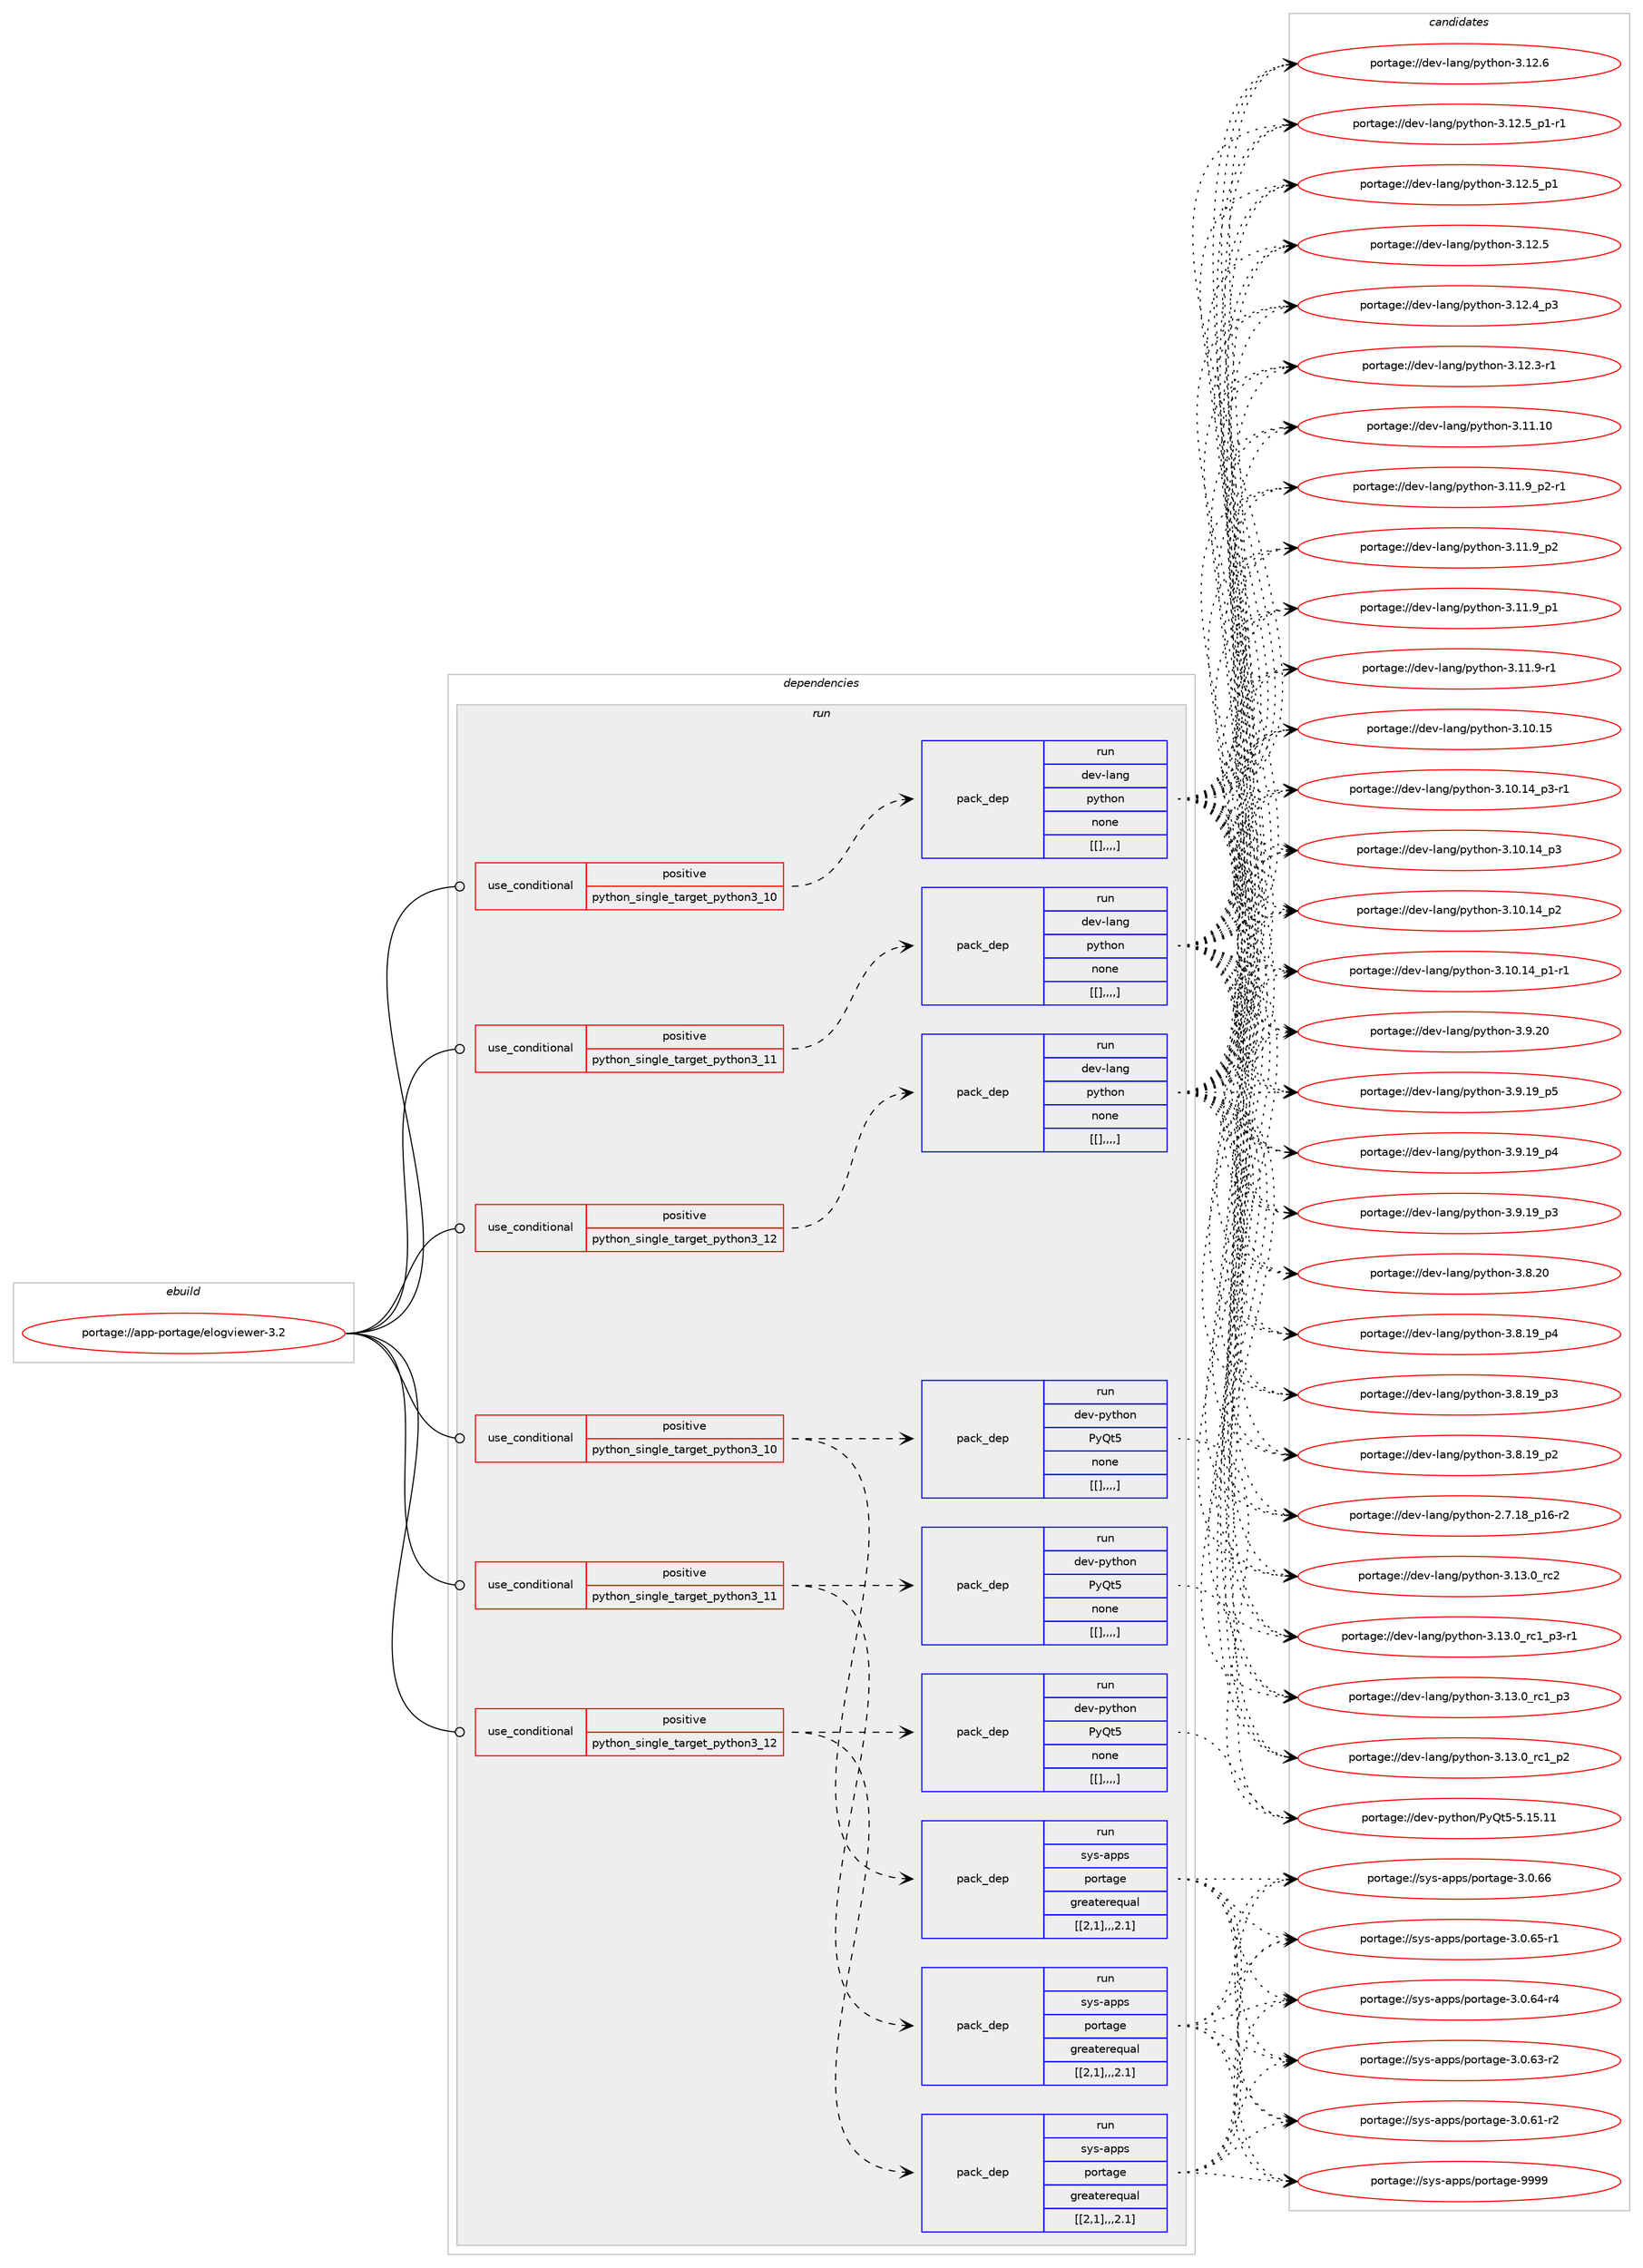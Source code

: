 digraph prolog {

# *************
# Graph options
# *************

newrank=true;
concentrate=true;
compound=true;
graph [rankdir=LR,fontname=Helvetica,fontsize=10,ranksep=1.5];#, ranksep=2.5, nodesep=0.2];
edge  [arrowhead=vee];
node  [fontname=Helvetica,fontsize=10];

# **********
# The ebuild
# **********

subgraph cluster_leftcol {
color=gray;
label=<<i>ebuild</i>>;
id [label="portage://app-portage/elogviewer-3.2", color=red, width=4, href="../app-portage/elogviewer-3.2.svg"];
}

# ****************
# The dependencies
# ****************

subgraph cluster_midcol {
color=gray;
label=<<i>dependencies</i>>;
subgraph cluster_compile {
fillcolor="#eeeeee";
style=filled;
label=<<i>compile</i>>;
}
subgraph cluster_compileandrun {
fillcolor="#eeeeee";
style=filled;
label=<<i>compile and run</i>>;
}
subgraph cluster_run {
fillcolor="#eeeeee";
style=filled;
label=<<i>run</i>>;
subgraph cond14170 {
dependency50834 [label=<<TABLE BORDER="0" CELLBORDER="1" CELLSPACING="0" CELLPADDING="4"><TR><TD ROWSPAN="3" CELLPADDING="10">use_conditional</TD></TR><TR><TD>positive</TD></TR><TR><TD>python_single_target_python3_10</TD></TR></TABLE>>, shape=none, color=red];
subgraph pack36204 {
dependency50835 [label=<<TABLE BORDER="0" CELLBORDER="1" CELLSPACING="0" CELLPADDING="4" WIDTH="220"><TR><TD ROWSPAN="6" CELLPADDING="30">pack_dep</TD></TR><TR><TD WIDTH="110">run</TD></TR><TR><TD>dev-lang</TD></TR><TR><TD>python</TD></TR><TR><TD>none</TD></TR><TR><TD>[[],,,,]</TD></TR></TABLE>>, shape=none, color=blue];
}
dependency50834:e -> dependency50835:w [weight=20,style="dashed",arrowhead="vee"];
}
id:e -> dependency50834:w [weight=20,style="solid",arrowhead="odot"];
subgraph cond14171 {
dependency50836 [label=<<TABLE BORDER="0" CELLBORDER="1" CELLSPACING="0" CELLPADDING="4"><TR><TD ROWSPAN="3" CELLPADDING="10">use_conditional</TD></TR><TR><TD>positive</TD></TR><TR><TD>python_single_target_python3_10</TD></TR></TABLE>>, shape=none, color=red];
subgraph pack36205 {
dependency50837 [label=<<TABLE BORDER="0" CELLBORDER="1" CELLSPACING="0" CELLPADDING="4" WIDTH="220"><TR><TD ROWSPAN="6" CELLPADDING="30">pack_dep</TD></TR><TR><TD WIDTH="110">run</TD></TR><TR><TD>dev-python</TD></TR><TR><TD>PyQt5</TD></TR><TR><TD>none</TD></TR><TR><TD>[[],,,,]</TD></TR></TABLE>>, shape=none, color=blue];
}
dependency50836:e -> dependency50837:w [weight=20,style="dashed",arrowhead="vee"];
subgraph pack36206 {
dependency50838 [label=<<TABLE BORDER="0" CELLBORDER="1" CELLSPACING="0" CELLPADDING="4" WIDTH="220"><TR><TD ROWSPAN="6" CELLPADDING="30">pack_dep</TD></TR><TR><TD WIDTH="110">run</TD></TR><TR><TD>sys-apps</TD></TR><TR><TD>portage</TD></TR><TR><TD>greaterequal</TD></TR><TR><TD>[[2,1],,,2.1]</TD></TR></TABLE>>, shape=none, color=blue];
}
dependency50836:e -> dependency50838:w [weight=20,style="dashed",arrowhead="vee"];
}
id:e -> dependency50836:w [weight=20,style="solid",arrowhead="odot"];
subgraph cond14172 {
dependency50839 [label=<<TABLE BORDER="0" CELLBORDER="1" CELLSPACING="0" CELLPADDING="4"><TR><TD ROWSPAN="3" CELLPADDING="10">use_conditional</TD></TR><TR><TD>positive</TD></TR><TR><TD>python_single_target_python3_11</TD></TR></TABLE>>, shape=none, color=red];
subgraph pack36207 {
dependency50840 [label=<<TABLE BORDER="0" CELLBORDER="1" CELLSPACING="0" CELLPADDING="4" WIDTH="220"><TR><TD ROWSPAN="6" CELLPADDING="30">pack_dep</TD></TR><TR><TD WIDTH="110">run</TD></TR><TR><TD>dev-lang</TD></TR><TR><TD>python</TD></TR><TR><TD>none</TD></TR><TR><TD>[[],,,,]</TD></TR></TABLE>>, shape=none, color=blue];
}
dependency50839:e -> dependency50840:w [weight=20,style="dashed",arrowhead="vee"];
}
id:e -> dependency50839:w [weight=20,style="solid",arrowhead="odot"];
subgraph cond14173 {
dependency50841 [label=<<TABLE BORDER="0" CELLBORDER="1" CELLSPACING="0" CELLPADDING="4"><TR><TD ROWSPAN="3" CELLPADDING="10">use_conditional</TD></TR><TR><TD>positive</TD></TR><TR><TD>python_single_target_python3_11</TD></TR></TABLE>>, shape=none, color=red];
subgraph pack36208 {
dependency50842 [label=<<TABLE BORDER="0" CELLBORDER="1" CELLSPACING="0" CELLPADDING="4" WIDTH="220"><TR><TD ROWSPAN="6" CELLPADDING="30">pack_dep</TD></TR><TR><TD WIDTH="110">run</TD></TR><TR><TD>dev-python</TD></TR><TR><TD>PyQt5</TD></TR><TR><TD>none</TD></TR><TR><TD>[[],,,,]</TD></TR></TABLE>>, shape=none, color=blue];
}
dependency50841:e -> dependency50842:w [weight=20,style="dashed",arrowhead="vee"];
subgraph pack36209 {
dependency50843 [label=<<TABLE BORDER="0" CELLBORDER="1" CELLSPACING="0" CELLPADDING="4" WIDTH="220"><TR><TD ROWSPAN="6" CELLPADDING="30">pack_dep</TD></TR><TR><TD WIDTH="110">run</TD></TR><TR><TD>sys-apps</TD></TR><TR><TD>portage</TD></TR><TR><TD>greaterequal</TD></TR><TR><TD>[[2,1],,,2.1]</TD></TR></TABLE>>, shape=none, color=blue];
}
dependency50841:e -> dependency50843:w [weight=20,style="dashed",arrowhead="vee"];
}
id:e -> dependency50841:w [weight=20,style="solid",arrowhead="odot"];
subgraph cond14174 {
dependency50844 [label=<<TABLE BORDER="0" CELLBORDER="1" CELLSPACING="0" CELLPADDING="4"><TR><TD ROWSPAN="3" CELLPADDING="10">use_conditional</TD></TR><TR><TD>positive</TD></TR><TR><TD>python_single_target_python3_12</TD></TR></TABLE>>, shape=none, color=red];
subgraph pack36210 {
dependency50845 [label=<<TABLE BORDER="0" CELLBORDER="1" CELLSPACING="0" CELLPADDING="4" WIDTH="220"><TR><TD ROWSPAN="6" CELLPADDING="30">pack_dep</TD></TR><TR><TD WIDTH="110">run</TD></TR><TR><TD>dev-lang</TD></TR><TR><TD>python</TD></TR><TR><TD>none</TD></TR><TR><TD>[[],,,,]</TD></TR></TABLE>>, shape=none, color=blue];
}
dependency50844:e -> dependency50845:w [weight=20,style="dashed",arrowhead="vee"];
}
id:e -> dependency50844:w [weight=20,style="solid",arrowhead="odot"];
subgraph cond14175 {
dependency50846 [label=<<TABLE BORDER="0" CELLBORDER="1" CELLSPACING="0" CELLPADDING="4"><TR><TD ROWSPAN="3" CELLPADDING="10">use_conditional</TD></TR><TR><TD>positive</TD></TR><TR><TD>python_single_target_python3_12</TD></TR></TABLE>>, shape=none, color=red];
subgraph pack36211 {
dependency50847 [label=<<TABLE BORDER="0" CELLBORDER="1" CELLSPACING="0" CELLPADDING="4" WIDTH="220"><TR><TD ROWSPAN="6" CELLPADDING="30">pack_dep</TD></TR><TR><TD WIDTH="110">run</TD></TR><TR><TD>dev-python</TD></TR><TR><TD>PyQt5</TD></TR><TR><TD>none</TD></TR><TR><TD>[[],,,,]</TD></TR></TABLE>>, shape=none, color=blue];
}
dependency50846:e -> dependency50847:w [weight=20,style="dashed",arrowhead="vee"];
subgraph pack36212 {
dependency50848 [label=<<TABLE BORDER="0" CELLBORDER="1" CELLSPACING="0" CELLPADDING="4" WIDTH="220"><TR><TD ROWSPAN="6" CELLPADDING="30">pack_dep</TD></TR><TR><TD WIDTH="110">run</TD></TR><TR><TD>sys-apps</TD></TR><TR><TD>portage</TD></TR><TR><TD>greaterequal</TD></TR><TR><TD>[[2,1],,,2.1]</TD></TR></TABLE>>, shape=none, color=blue];
}
dependency50846:e -> dependency50848:w [weight=20,style="dashed",arrowhead="vee"];
}
id:e -> dependency50846:w [weight=20,style="solid",arrowhead="odot"];
}
}

# **************
# The candidates
# **************

subgraph cluster_choices {
rank=same;
color=gray;
label=<<i>candidates</i>>;

subgraph choice36204 {
color=black;
nodesep=1;
choice10010111845108971101034711212111610411111045514649514648951149950 [label="portage://dev-lang/python-3.13.0_rc2", color=red, width=4,href="../dev-lang/python-3.13.0_rc2.svg"];
choice1001011184510897110103471121211161041111104551464951464895114994995112514511449 [label="portage://dev-lang/python-3.13.0_rc1_p3-r1", color=red, width=4,href="../dev-lang/python-3.13.0_rc1_p3-r1.svg"];
choice100101118451089711010347112121116104111110455146495146489511499499511251 [label="portage://dev-lang/python-3.13.0_rc1_p3", color=red, width=4,href="../dev-lang/python-3.13.0_rc1_p3.svg"];
choice100101118451089711010347112121116104111110455146495146489511499499511250 [label="portage://dev-lang/python-3.13.0_rc1_p2", color=red, width=4,href="../dev-lang/python-3.13.0_rc1_p2.svg"];
choice10010111845108971101034711212111610411111045514649504654 [label="portage://dev-lang/python-3.12.6", color=red, width=4,href="../dev-lang/python-3.12.6.svg"];
choice1001011184510897110103471121211161041111104551464950465395112494511449 [label="portage://dev-lang/python-3.12.5_p1-r1", color=red, width=4,href="../dev-lang/python-3.12.5_p1-r1.svg"];
choice100101118451089711010347112121116104111110455146495046539511249 [label="portage://dev-lang/python-3.12.5_p1", color=red, width=4,href="../dev-lang/python-3.12.5_p1.svg"];
choice10010111845108971101034711212111610411111045514649504653 [label="portage://dev-lang/python-3.12.5", color=red, width=4,href="../dev-lang/python-3.12.5.svg"];
choice100101118451089711010347112121116104111110455146495046529511251 [label="portage://dev-lang/python-3.12.4_p3", color=red, width=4,href="../dev-lang/python-3.12.4_p3.svg"];
choice100101118451089711010347112121116104111110455146495046514511449 [label="portage://dev-lang/python-3.12.3-r1", color=red, width=4,href="../dev-lang/python-3.12.3-r1.svg"];
choice1001011184510897110103471121211161041111104551464949464948 [label="portage://dev-lang/python-3.11.10", color=red, width=4,href="../dev-lang/python-3.11.10.svg"];
choice1001011184510897110103471121211161041111104551464949465795112504511449 [label="portage://dev-lang/python-3.11.9_p2-r1", color=red, width=4,href="../dev-lang/python-3.11.9_p2-r1.svg"];
choice100101118451089711010347112121116104111110455146494946579511250 [label="portage://dev-lang/python-3.11.9_p2", color=red, width=4,href="../dev-lang/python-3.11.9_p2.svg"];
choice100101118451089711010347112121116104111110455146494946579511249 [label="portage://dev-lang/python-3.11.9_p1", color=red, width=4,href="../dev-lang/python-3.11.9_p1.svg"];
choice100101118451089711010347112121116104111110455146494946574511449 [label="portage://dev-lang/python-3.11.9-r1", color=red, width=4,href="../dev-lang/python-3.11.9-r1.svg"];
choice1001011184510897110103471121211161041111104551464948464953 [label="portage://dev-lang/python-3.10.15", color=red, width=4,href="../dev-lang/python-3.10.15.svg"];
choice100101118451089711010347112121116104111110455146494846495295112514511449 [label="portage://dev-lang/python-3.10.14_p3-r1", color=red, width=4,href="../dev-lang/python-3.10.14_p3-r1.svg"];
choice10010111845108971101034711212111610411111045514649484649529511251 [label="portage://dev-lang/python-3.10.14_p3", color=red, width=4,href="../dev-lang/python-3.10.14_p3.svg"];
choice10010111845108971101034711212111610411111045514649484649529511250 [label="portage://dev-lang/python-3.10.14_p2", color=red, width=4,href="../dev-lang/python-3.10.14_p2.svg"];
choice100101118451089711010347112121116104111110455146494846495295112494511449 [label="portage://dev-lang/python-3.10.14_p1-r1", color=red, width=4,href="../dev-lang/python-3.10.14_p1-r1.svg"];
choice10010111845108971101034711212111610411111045514657465048 [label="portage://dev-lang/python-3.9.20", color=red, width=4,href="../dev-lang/python-3.9.20.svg"];
choice100101118451089711010347112121116104111110455146574649579511253 [label="portage://dev-lang/python-3.9.19_p5", color=red, width=4,href="../dev-lang/python-3.9.19_p5.svg"];
choice100101118451089711010347112121116104111110455146574649579511252 [label="portage://dev-lang/python-3.9.19_p4", color=red, width=4,href="../dev-lang/python-3.9.19_p4.svg"];
choice100101118451089711010347112121116104111110455146574649579511251 [label="portage://dev-lang/python-3.9.19_p3", color=red, width=4,href="../dev-lang/python-3.9.19_p3.svg"];
choice10010111845108971101034711212111610411111045514656465048 [label="portage://dev-lang/python-3.8.20", color=red, width=4,href="../dev-lang/python-3.8.20.svg"];
choice100101118451089711010347112121116104111110455146564649579511252 [label="portage://dev-lang/python-3.8.19_p4", color=red, width=4,href="../dev-lang/python-3.8.19_p4.svg"];
choice100101118451089711010347112121116104111110455146564649579511251 [label="portage://dev-lang/python-3.8.19_p3", color=red, width=4,href="../dev-lang/python-3.8.19_p3.svg"];
choice100101118451089711010347112121116104111110455146564649579511250 [label="portage://dev-lang/python-3.8.19_p2", color=red, width=4,href="../dev-lang/python-3.8.19_p2.svg"];
choice100101118451089711010347112121116104111110455046554649569511249544511450 [label="portage://dev-lang/python-2.7.18_p16-r2", color=red, width=4,href="../dev-lang/python-2.7.18_p16-r2.svg"];
dependency50835:e -> choice10010111845108971101034711212111610411111045514649514648951149950:w [style=dotted,weight="100"];
dependency50835:e -> choice1001011184510897110103471121211161041111104551464951464895114994995112514511449:w [style=dotted,weight="100"];
dependency50835:e -> choice100101118451089711010347112121116104111110455146495146489511499499511251:w [style=dotted,weight="100"];
dependency50835:e -> choice100101118451089711010347112121116104111110455146495146489511499499511250:w [style=dotted,weight="100"];
dependency50835:e -> choice10010111845108971101034711212111610411111045514649504654:w [style=dotted,weight="100"];
dependency50835:e -> choice1001011184510897110103471121211161041111104551464950465395112494511449:w [style=dotted,weight="100"];
dependency50835:e -> choice100101118451089711010347112121116104111110455146495046539511249:w [style=dotted,weight="100"];
dependency50835:e -> choice10010111845108971101034711212111610411111045514649504653:w [style=dotted,weight="100"];
dependency50835:e -> choice100101118451089711010347112121116104111110455146495046529511251:w [style=dotted,weight="100"];
dependency50835:e -> choice100101118451089711010347112121116104111110455146495046514511449:w [style=dotted,weight="100"];
dependency50835:e -> choice1001011184510897110103471121211161041111104551464949464948:w [style=dotted,weight="100"];
dependency50835:e -> choice1001011184510897110103471121211161041111104551464949465795112504511449:w [style=dotted,weight="100"];
dependency50835:e -> choice100101118451089711010347112121116104111110455146494946579511250:w [style=dotted,weight="100"];
dependency50835:e -> choice100101118451089711010347112121116104111110455146494946579511249:w [style=dotted,weight="100"];
dependency50835:e -> choice100101118451089711010347112121116104111110455146494946574511449:w [style=dotted,weight="100"];
dependency50835:e -> choice1001011184510897110103471121211161041111104551464948464953:w [style=dotted,weight="100"];
dependency50835:e -> choice100101118451089711010347112121116104111110455146494846495295112514511449:w [style=dotted,weight="100"];
dependency50835:e -> choice10010111845108971101034711212111610411111045514649484649529511251:w [style=dotted,weight="100"];
dependency50835:e -> choice10010111845108971101034711212111610411111045514649484649529511250:w [style=dotted,weight="100"];
dependency50835:e -> choice100101118451089711010347112121116104111110455146494846495295112494511449:w [style=dotted,weight="100"];
dependency50835:e -> choice10010111845108971101034711212111610411111045514657465048:w [style=dotted,weight="100"];
dependency50835:e -> choice100101118451089711010347112121116104111110455146574649579511253:w [style=dotted,weight="100"];
dependency50835:e -> choice100101118451089711010347112121116104111110455146574649579511252:w [style=dotted,weight="100"];
dependency50835:e -> choice100101118451089711010347112121116104111110455146574649579511251:w [style=dotted,weight="100"];
dependency50835:e -> choice10010111845108971101034711212111610411111045514656465048:w [style=dotted,weight="100"];
dependency50835:e -> choice100101118451089711010347112121116104111110455146564649579511252:w [style=dotted,weight="100"];
dependency50835:e -> choice100101118451089711010347112121116104111110455146564649579511251:w [style=dotted,weight="100"];
dependency50835:e -> choice100101118451089711010347112121116104111110455146564649579511250:w [style=dotted,weight="100"];
dependency50835:e -> choice100101118451089711010347112121116104111110455046554649569511249544511450:w [style=dotted,weight="100"];
}
subgraph choice36205 {
color=black;
nodesep=1;
choice10010111845112121116104111110478012181116534553464953464949 [label="portage://dev-python/PyQt5-5.15.11", color=red, width=4,href="../dev-python/PyQt5-5.15.11.svg"];
dependency50837:e -> choice10010111845112121116104111110478012181116534553464953464949:w [style=dotted,weight="100"];
}
subgraph choice36206 {
color=black;
nodesep=1;
choice115121115459711211211547112111114116971031014557575757 [label="portage://sys-apps/portage-9999", color=red, width=4,href="../sys-apps/portage-9999.svg"];
choice1151211154597112112115471121111141169710310145514648465454 [label="portage://sys-apps/portage-3.0.66", color=red, width=4,href="../sys-apps/portage-3.0.66.svg"];
choice11512111545971121121154711211111411697103101455146484654534511449 [label="portage://sys-apps/portage-3.0.65-r1", color=red, width=4,href="../sys-apps/portage-3.0.65-r1.svg"];
choice11512111545971121121154711211111411697103101455146484654524511452 [label="portage://sys-apps/portage-3.0.64-r4", color=red, width=4,href="../sys-apps/portage-3.0.64-r4.svg"];
choice11512111545971121121154711211111411697103101455146484654514511450 [label="portage://sys-apps/portage-3.0.63-r2", color=red, width=4,href="../sys-apps/portage-3.0.63-r2.svg"];
choice11512111545971121121154711211111411697103101455146484654494511450 [label="portage://sys-apps/portage-3.0.61-r2", color=red, width=4,href="../sys-apps/portage-3.0.61-r2.svg"];
dependency50838:e -> choice115121115459711211211547112111114116971031014557575757:w [style=dotted,weight="100"];
dependency50838:e -> choice1151211154597112112115471121111141169710310145514648465454:w [style=dotted,weight="100"];
dependency50838:e -> choice11512111545971121121154711211111411697103101455146484654534511449:w [style=dotted,weight="100"];
dependency50838:e -> choice11512111545971121121154711211111411697103101455146484654524511452:w [style=dotted,weight="100"];
dependency50838:e -> choice11512111545971121121154711211111411697103101455146484654514511450:w [style=dotted,weight="100"];
dependency50838:e -> choice11512111545971121121154711211111411697103101455146484654494511450:w [style=dotted,weight="100"];
}
subgraph choice36207 {
color=black;
nodesep=1;
choice10010111845108971101034711212111610411111045514649514648951149950 [label="portage://dev-lang/python-3.13.0_rc2", color=red, width=4,href="../dev-lang/python-3.13.0_rc2.svg"];
choice1001011184510897110103471121211161041111104551464951464895114994995112514511449 [label="portage://dev-lang/python-3.13.0_rc1_p3-r1", color=red, width=4,href="../dev-lang/python-3.13.0_rc1_p3-r1.svg"];
choice100101118451089711010347112121116104111110455146495146489511499499511251 [label="portage://dev-lang/python-3.13.0_rc1_p3", color=red, width=4,href="../dev-lang/python-3.13.0_rc1_p3.svg"];
choice100101118451089711010347112121116104111110455146495146489511499499511250 [label="portage://dev-lang/python-3.13.0_rc1_p2", color=red, width=4,href="../dev-lang/python-3.13.0_rc1_p2.svg"];
choice10010111845108971101034711212111610411111045514649504654 [label="portage://dev-lang/python-3.12.6", color=red, width=4,href="../dev-lang/python-3.12.6.svg"];
choice1001011184510897110103471121211161041111104551464950465395112494511449 [label="portage://dev-lang/python-3.12.5_p1-r1", color=red, width=4,href="../dev-lang/python-3.12.5_p1-r1.svg"];
choice100101118451089711010347112121116104111110455146495046539511249 [label="portage://dev-lang/python-3.12.5_p1", color=red, width=4,href="../dev-lang/python-3.12.5_p1.svg"];
choice10010111845108971101034711212111610411111045514649504653 [label="portage://dev-lang/python-3.12.5", color=red, width=4,href="../dev-lang/python-3.12.5.svg"];
choice100101118451089711010347112121116104111110455146495046529511251 [label="portage://dev-lang/python-3.12.4_p3", color=red, width=4,href="../dev-lang/python-3.12.4_p3.svg"];
choice100101118451089711010347112121116104111110455146495046514511449 [label="portage://dev-lang/python-3.12.3-r1", color=red, width=4,href="../dev-lang/python-3.12.3-r1.svg"];
choice1001011184510897110103471121211161041111104551464949464948 [label="portage://dev-lang/python-3.11.10", color=red, width=4,href="../dev-lang/python-3.11.10.svg"];
choice1001011184510897110103471121211161041111104551464949465795112504511449 [label="portage://dev-lang/python-3.11.9_p2-r1", color=red, width=4,href="../dev-lang/python-3.11.9_p2-r1.svg"];
choice100101118451089711010347112121116104111110455146494946579511250 [label="portage://dev-lang/python-3.11.9_p2", color=red, width=4,href="../dev-lang/python-3.11.9_p2.svg"];
choice100101118451089711010347112121116104111110455146494946579511249 [label="portage://dev-lang/python-3.11.9_p1", color=red, width=4,href="../dev-lang/python-3.11.9_p1.svg"];
choice100101118451089711010347112121116104111110455146494946574511449 [label="portage://dev-lang/python-3.11.9-r1", color=red, width=4,href="../dev-lang/python-3.11.9-r1.svg"];
choice1001011184510897110103471121211161041111104551464948464953 [label="portage://dev-lang/python-3.10.15", color=red, width=4,href="../dev-lang/python-3.10.15.svg"];
choice100101118451089711010347112121116104111110455146494846495295112514511449 [label="portage://dev-lang/python-3.10.14_p3-r1", color=red, width=4,href="../dev-lang/python-3.10.14_p3-r1.svg"];
choice10010111845108971101034711212111610411111045514649484649529511251 [label="portage://dev-lang/python-3.10.14_p3", color=red, width=4,href="../dev-lang/python-3.10.14_p3.svg"];
choice10010111845108971101034711212111610411111045514649484649529511250 [label="portage://dev-lang/python-3.10.14_p2", color=red, width=4,href="../dev-lang/python-3.10.14_p2.svg"];
choice100101118451089711010347112121116104111110455146494846495295112494511449 [label="portage://dev-lang/python-3.10.14_p1-r1", color=red, width=4,href="../dev-lang/python-3.10.14_p1-r1.svg"];
choice10010111845108971101034711212111610411111045514657465048 [label="portage://dev-lang/python-3.9.20", color=red, width=4,href="../dev-lang/python-3.9.20.svg"];
choice100101118451089711010347112121116104111110455146574649579511253 [label="portage://dev-lang/python-3.9.19_p5", color=red, width=4,href="../dev-lang/python-3.9.19_p5.svg"];
choice100101118451089711010347112121116104111110455146574649579511252 [label="portage://dev-lang/python-3.9.19_p4", color=red, width=4,href="../dev-lang/python-3.9.19_p4.svg"];
choice100101118451089711010347112121116104111110455146574649579511251 [label="portage://dev-lang/python-3.9.19_p3", color=red, width=4,href="../dev-lang/python-3.9.19_p3.svg"];
choice10010111845108971101034711212111610411111045514656465048 [label="portage://dev-lang/python-3.8.20", color=red, width=4,href="../dev-lang/python-3.8.20.svg"];
choice100101118451089711010347112121116104111110455146564649579511252 [label="portage://dev-lang/python-3.8.19_p4", color=red, width=4,href="../dev-lang/python-3.8.19_p4.svg"];
choice100101118451089711010347112121116104111110455146564649579511251 [label="portage://dev-lang/python-3.8.19_p3", color=red, width=4,href="../dev-lang/python-3.8.19_p3.svg"];
choice100101118451089711010347112121116104111110455146564649579511250 [label="portage://dev-lang/python-3.8.19_p2", color=red, width=4,href="../dev-lang/python-3.8.19_p2.svg"];
choice100101118451089711010347112121116104111110455046554649569511249544511450 [label="portage://dev-lang/python-2.7.18_p16-r2", color=red, width=4,href="../dev-lang/python-2.7.18_p16-r2.svg"];
dependency50840:e -> choice10010111845108971101034711212111610411111045514649514648951149950:w [style=dotted,weight="100"];
dependency50840:e -> choice1001011184510897110103471121211161041111104551464951464895114994995112514511449:w [style=dotted,weight="100"];
dependency50840:e -> choice100101118451089711010347112121116104111110455146495146489511499499511251:w [style=dotted,weight="100"];
dependency50840:e -> choice100101118451089711010347112121116104111110455146495146489511499499511250:w [style=dotted,weight="100"];
dependency50840:e -> choice10010111845108971101034711212111610411111045514649504654:w [style=dotted,weight="100"];
dependency50840:e -> choice1001011184510897110103471121211161041111104551464950465395112494511449:w [style=dotted,weight="100"];
dependency50840:e -> choice100101118451089711010347112121116104111110455146495046539511249:w [style=dotted,weight="100"];
dependency50840:e -> choice10010111845108971101034711212111610411111045514649504653:w [style=dotted,weight="100"];
dependency50840:e -> choice100101118451089711010347112121116104111110455146495046529511251:w [style=dotted,weight="100"];
dependency50840:e -> choice100101118451089711010347112121116104111110455146495046514511449:w [style=dotted,weight="100"];
dependency50840:e -> choice1001011184510897110103471121211161041111104551464949464948:w [style=dotted,weight="100"];
dependency50840:e -> choice1001011184510897110103471121211161041111104551464949465795112504511449:w [style=dotted,weight="100"];
dependency50840:e -> choice100101118451089711010347112121116104111110455146494946579511250:w [style=dotted,weight="100"];
dependency50840:e -> choice100101118451089711010347112121116104111110455146494946579511249:w [style=dotted,weight="100"];
dependency50840:e -> choice100101118451089711010347112121116104111110455146494946574511449:w [style=dotted,weight="100"];
dependency50840:e -> choice1001011184510897110103471121211161041111104551464948464953:w [style=dotted,weight="100"];
dependency50840:e -> choice100101118451089711010347112121116104111110455146494846495295112514511449:w [style=dotted,weight="100"];
dependency50840:e -> choice10010111845108971101034711212111610411111045514649484649529511251:w [style=dotted,weight="100"];
dependency50840:e -> choice10010111845108971101034711212111610411111045514649484649529511250:w [style=dotted,weight="100"];
dependency50840:e -> choice100101118451089711010347112121116104111110455146494846495295112494511449:w [style=dotted,weight="100"];
dependency50840:e -> choice10010111845108971101034711212111610411111045514657465048:w [style=dotted,weight="100"];
dependency50840:e -> choice100101118451089711010347112121116104111110455146574649579511253:w [style=dotted,weight="100"];
dependency50840:e -> choice100101118451089711010347112121116104111110455146574649579511252:w [style=dotted,weight="100"];
dependency50840:e -> choice100101118451089711010347112121116104111110455146574649579511251:w [style=dotted,weight="100"];
dependency50840:e -> choice10010111845108971101034711212111610411111045514656465048:w [style=dotted,weight="100"];
dependency50840:e -> choice100101118451089711010347112121116104111110455146564649579511252:w [style=dotted,weight="100"];
dependency50840:e -> choice100101118451089711010347112121116104111110455146564649579511251:w [style=dotted,weight="100"];
dependency50840:e -> choice100101118451089711010347112121116104111110455146564649579511250:w [style=dotted,weight="100"];
dependency50840:e -> choice100101118451089711010347112121116104111110455046554649569511249544511450:w [style=dotted,weight="100"];
}
subgraph choice36208 {
color=black;
nodesep=1;
choice10010111845112121116104111110478012181116534553464953464949 [label="portage://dev-python/PyQt5-5.15.11", color=red, width=4,href="../dev-python/PyQt5-5.15.11.svg"];
dependency50842:e -> choice10010111845112121116104111110478012181116534553464953464949:w [style=dotted,weight="100"];
}
subgraph choice36209 {
color=black;
nodesep=1;
choice115121115459711211211547112111114116971031014557575757 [label="portage://sys-apps/portage-9999", color=red, width=4,href="../sys-apps/portage-9999.svg"];
choice1151211154597112112115471121111141169710310145514648465454 [label="portage://sys-apps/portage-3.0.66", color=red, width=4,href="../sys-apps/portage-3.0.66.svg"];
choice11512111545971121121154711211111411697103101455146484654534511449 [label="portage://sys-apps/portage-3.0.65-r1", color=red, width=4,href="../sys-apps/portage-3.0.65-r1.svg"];
choice11512111545971121121154711211111411697103101455146484654524511452 [label="portage://sys-apps/portage-3.0.64-r4", color=red, width=4,href="../sys-apps/portage-3.0.64-r4.svg"];
choice11512111545971121121154711211111411697103101455146484654514511450 [label="portage://sys-apps/portage-3.0.63-r2", color=red, width=4,href="../sys-apps/portage-3.0.63-r2.svg"];
choice11512111545971121121154711211111411697103101455146484654494511450 [label="portage://sys-apps/portage-3.0.61-r2", color=red, width=4,href="../sys-apps/portage-3.0.61-r2.svg"];
dependency50843:e -> choice115121115459711211211547112111114116971031014557575757:w [style=dotted,weight="100"];
dependency50843:e -> choice1151211154597112112115471121111141169710310145514648465454:w [style=dotted,weight="100"];
dependency50843:e -> choice11512111545971121121154711211111411697103101455146484654534511449:w [style=dotted,weight="100"];
dependency50843:e -> choice11512111545971121121154711211111411697103101455146484654524511452:w [style=dotted,weight="100"];
dependency50843:e -> choice11512111545971121121154711211111411697103101455146484654514511450:w [style=dotted,weight="100"];
dependency50843:e -> choice11512111545971121121154711211111411697103101455146484654494511450:w [style=dotted,weight="100"];
}
subgraph choice36210 {
color=black;
nodesep=1;
choice10010111845108971101034711212111610411111045514649514648951149950 [label="portage://dev-lang/python-3.13.0_rc2", color=red, width=4,href="../dev-lang/python-3.13.0_rc2.svg"];
choice1001011184510897110103471121211161041111104551464951464895114994995112514511449 [label="portage://dev-lang/python-3.13.0_rc1_p3-r1", color=red, width=4,href="../dev-lang/python-3.13.0_rc1_p3-r1.svg"];
choice100101118451089711010347112121116104111110455146495146489511499499511251 [label="portage://dev-lang/python-3.13.0_rc1_p3", color=red, width=4,href="../dev-lang/python-3.13.0_rc1_p3.svg"];
choice100101118451089711010347112121116104111110455146495146489511499499511250 [label="portage://dev-lang/python-3.13.0_rc1_p2", color=red, width=4,href="../dev-lang/python-3.13.0_rc1_p2.svg"];
choice10010111845108971101034711212111610411111045514649504654 [label="portage://dev-lang/python-3.12.6", color=red, width=4,href="../dev-lang/python-3.12.6.svg"];
choice1001011184510897110103471121211161041111104551464950465395112494511449 [label="portage://dev-lang/python-3.12.5_p1-r1", color=red, width=4,href="../dev-lang/python-3.12.5_p1-r1.svg"];
choice100101118451089711010347112121116104111110455146495046539511249 [label="portage://dev-lang/python-3.12.5_p1", color=red, width=4,href="../dev-lang/python-3.12.5_p1.svg"];
choice10010111845108971101034711212111610411111045514649504653 [label="portage://dev-lang/python-3.12.5", color=red, width=4,href="../dev-lang/python-3.12.5.svg"];
choice100101118451089711010347112121116104111110455146495046529511251 [label="portage://dev-lang/python-3.12.4_p3", color=red, width=4,href="../dev-lang/python-3.12.4_p3.svg"];
choice100101118451089711010347112121116104111110455146495046514511449 [label="portage://dev-lang/python-3.12.3-r1", color=red, width=4,href="../dev-lang/python-3.12.3-r1.svg"];
choice1001011184510897110103471121211161041111104551464949464948 [label="portage://dev-lang/python-3.11.10", color=red, width=4,href="../dev-lang/python-3.11.10.svg"];
choice1001011184510897110103471121211161041111104551464949465795112504511449 [label="portage://dev-lang/python-3.11.9_p2-r1", color=red, width=4,href="../dev-lang/python-3.11.9_p2-r1.svg"];
choice100101118451089711010347112121116104111110455146494946579511250 [label="portage://dev-lang/python-3.11.9_p2", color=red, width=4,href="../dev-lang/python-3.11.9_p2.svg"];
choice100101118451089711010347112121116104111110455146494946579511249 [label="portage://dev-lang/python-3.11.9_p1", color=red, width=4,href="../dev-lang/python-3.11.9_p1.svg"];
choice100101118451089711010347112121116104111110455146494946574511449 [label="portage://dev-lang/python-3.11.9-r1", color=red, width=4,href="../dev-lang/python-3.11.9-r1.svg"];
choice1001011184510897110103471121211161041111104551464948464953 [label="portage://dev-lang/python-3.10.15", color=red, width=4,href="../dev-lang/python-3.10.15.svg"];
choice100101118451089711010347112121116104111110455146494846495295112514511449 [label="portage://dev-lang/python-3.10.14_p3-r1", color=red, width=4,href="../dev-lang/python-3.10.14_p3-r1.svg"];
choice10010111845108971101034711212111610411111045514649484649529511251 [label="portage://dev-lang/python-3.10.14_p3", color=red, width=4,href="../dev-lang/python-3.10.14_p3.svg"];
choice10010111845108971101034711212111610411111045514649484649529511250 [label="portage://dev-lang/python-3.10.14_p2", color=red, width=4,href="../dev-lang/python-3.10.14_p2.svg"];
choice100101118451089711010347112121116104111110455146494846495295112494511449 [label="portage://dev-lang/python-3.10.14_p1-r1", color=red, width=4,href="../dev-lang/python-3.10.14_p1-r1.svg"];
choice10010111845108971101034711212111610411111045514657465048 [label="portage://dev-lang/python-3.9.20", color=red, width=4,href="../dev-lang/python-3.9.20.svg"];
choice100101118451089711010347112121116104111110455146574649579511253 [label="portage://dev-lang/python-3.9.19_p5", color=red, width=4,href="../dev-lang/python-3.9.19_p5.svg"];
choice100101118451089711010347112121116104111110455146574649579511252 [label="portage://dev-lang/python-3.9.19_p4", color=red, width=4,href="../dev-lang/python-3.9.19_p4.svg"];
choice100101118451089711010347112121116104111110455146574649579511251 [label="portage://dev-lang/python-3.9.19_p3", color=red, width=4,href="../dev-lang/python-3.9.19_p3.svg"];
choice10010111845108971101034711212111610411111045514656465048 [label="portage://dev-lang/python-3.8.20", color=red, width=4,href="../dev-lang/python-3.8.20.svg"];
choice100101118451089711010347112121116104111110455146564649579511252 [label="portage://dev-lang/python-3.8.19_p4", color=red, width=4,href="../dev-lang/python-3.8.19_p4.svg"];
choice100101118451089711010347112121116104111110455146564649579511251 [label="portage://dev-lang/python-3.8.19_p3", color=red, width=4,href="../dev-lang/python-3.8.19_p3.svg"];
choice100101118451089711010347112121116104111110455146564649579511250 [label="portage://dev-lang/python-3.8.19_p2", color=red, width=4,href="../dev-lang/python-3.8.19_p2.svg"];
choice100101118451089711010347112121116104111110455046554649569511249544511450 [label="portage://dev-lang/python-2.7.18_p16-r2", color=red, width=4,href="../dev-lang/python-2.7.18_p16-r2.svg"];
dependency50845:e -> choice10010111845108971101034711212111610411111045514649514648951149950:w [style=dotted,weight="100"];
dependency50845:e -> choice1001011184510897110103471121211161041111104551464951464895114994995112514511449:w [style=dotted,weight="100"];
dependency50845:e -> choice100101118451089711010347112121116104111110455146495146489511499499511251:w [style=dotted,weight="100"];
dependency50845:e -> choice100101118451089711010347112121116104111110455146495146489511499499511250:w [style=dotted,weight="100"];
dependency50845:e -> choice10010111845108971101034711212111610411111045514649504654:w [style=dotted,weight="100"];
dependency50845:e -> choice1001011184510897110103471121211161041111104551464950465395112494511449:w [style=dotted,weight="100"];
dependency50845:e -> choice100101118451089711010347112121116104111110455146495046539511249:w [style=dotted,weight="100"];
dependency50845:e -> choice10010111845108971101034711212111610411111045514649504653:w [style=dotted,weight="100"];
dependency50845:e -> choice100101118451089711010347112121116104111110455146495046529511251:w [style=dotted,weight="100"];
dependency50845:e -> choice100101118451089711010347112121116104111110455146495046514511449:w [style=dotted,weight="100"];
dependency50845:e -> choice1001011184510897110103471121211161041111104551464949464948:w [style=dotted,weight="100"];
dependency50845:e -> choice1001011184510897110103471121211161041111104551464949465795112504511449:w [style=dotted,weight="100"];
dependency50845:e -> choice100101118451089711010347112121116104111110455146494946579511250:w [style=dotted,weight="100"];
dependency50845:e -> choice100101118451089711010347112121116104111110455146494946579511249:w [style=dotted,weight="100"];
dependency50845:e -> choice100101118451089711010347112121116104111110455146494946574511449:w [style=dotted,weight="100"];
dependency50845:e -> choice1001011184510897110103471121211161041111104551464948464953:w [style=dotted,weight="100"];
dependency50845:e -> choice100101118451089711010347112121116104111110455146494846495295112514511449:w [style=dotted,weight="100"];
dependency50845:e -> choice10010111845108971101034711212111610411111045514649484649529511251:w [style=dotted,weight="100"];
dependency50845:e -> choice10010111845108971101034711212111610411111045514649484649529511250:w [style=dotted,weight="100"];
dependency50845:e -> choice100101118451089711010347112121116104111110455146494846495295112494511449:w [style=dotted,weight="100"];
dependency50845:e -> choice10010111845108971101034711212111610411111045514657465048:w [style=dotted,weight="100"];
dependency50845:e -> choice100101118451089711010347112121116104111110455146574649579511253:w [style=dotted,weight="100"];
dependency50845:e -> choice100101118451089711010347112121116104111110455146574649579511252:w [style=dotted,weight="100"];
dependency50845:e -> choice100101118451089711010347112121116104111110455146574649579511251:w [style=dotted,weight="100"];
dependency50845:e -> choice10010111845108971101034711212111610411111045514656465048:w [style=dotted,weight="100"];
dependency50845:e -> choice100101118451089711010347112121116104111110455146564649579511252:w [style=dotted,weight="100"];
dependency50845:e -> choice100101118451089711010347112121116104111110455146564649579511251:w [style=dotted,weight="100"];
dependency50845:e -> choice100101118451089711010347112121116104111110455146564649579511250:w [style=dotted,weight="100"];
dependency50845:e -> choice100101118451089711010347112121116104111110455046554649569511249544511450:w [style=dotted,weight="100"];
}
subgraph choice36211 {
color=black;
nodesep=1;
choice10010111845112121116104111110478012181116534553464953464949 [label="portage://dev-python/PyQt5-5.15.11", color=red, width=4,href="../dev-python/PyQt5-5.15.11.svg"];
dependency50847:e -> choice10010111845112121116104111110478012181116534553464953464949:w [style=dotted,weight="100"];
}
subgraph choice36212 {
color=black;
nodesep=1;
choice115121115459711211211547112111114116971031014557575757 [label="portage://sys-apps/portage-9999", color=red, width=4,href="../sys-apps/portage-9999.svg"];
choice1151211154597112112115471121111141169710310145514648465454 [label="portage://sys-apps/portage-3.0.66", color=red, width=4,href="../sys-apps/portage-3.0.66.svg"];
choice11512111545971121121154711211111411697103101455146484654534511449 [label="portage://sys-apps/portage-3.0.65-r1", color=red, width=4,href="../sys-apps/portage-3.0.65-r1.svg"];
choice11512111545971121121154711211111411697103101455146484654524511452 [label="portage://sys-apps/portage-3.0.64-r4", color=red, width=4,href="../sys-apps/portage-3.0.64-r4.svg"];
choice11512111545971121121154711211111411697103101455146484654514511450 [label="portage://sys-apps/portage-3.0.63-r2", color=red, width=4,href="../sys-apps/portage-3.0.63-r2.svg"];
choice11512111545971121121154711211111411697103101455146484654494511450 [label="portage://sys-apps/portage-3.0.61-r2", color=red, width=4,href="../sys-apps/portage-3.0.61-r2.svg"];
dependency50848:e -> choice115121115459711211211547112111114116971031014557575757:w [style=dotted,weight="100"];
dependency50848:e -> choice1151211154597112112115471121111141169710310145514648465454:w [style=dotted,weight="100"];
dependency50848:e -> choice11512111545971121121154711211111411697103101455146484654534511449:w [style=dotted,weight="100"];
dependency50848:e -> choice11512111545971121121154711211111411697103101455146484654524511452:w [style=dotted,weight="100"];
dependency50848:e -> choice11512111545971121121154711211111411697103101455146484654514511450:w [style=dotted,weight="100"];
dependency50848:e -> choice11512111545971121121154711211111411697103101455146484654494511450:w [style=dotted,weight="100"];
}
}

}
